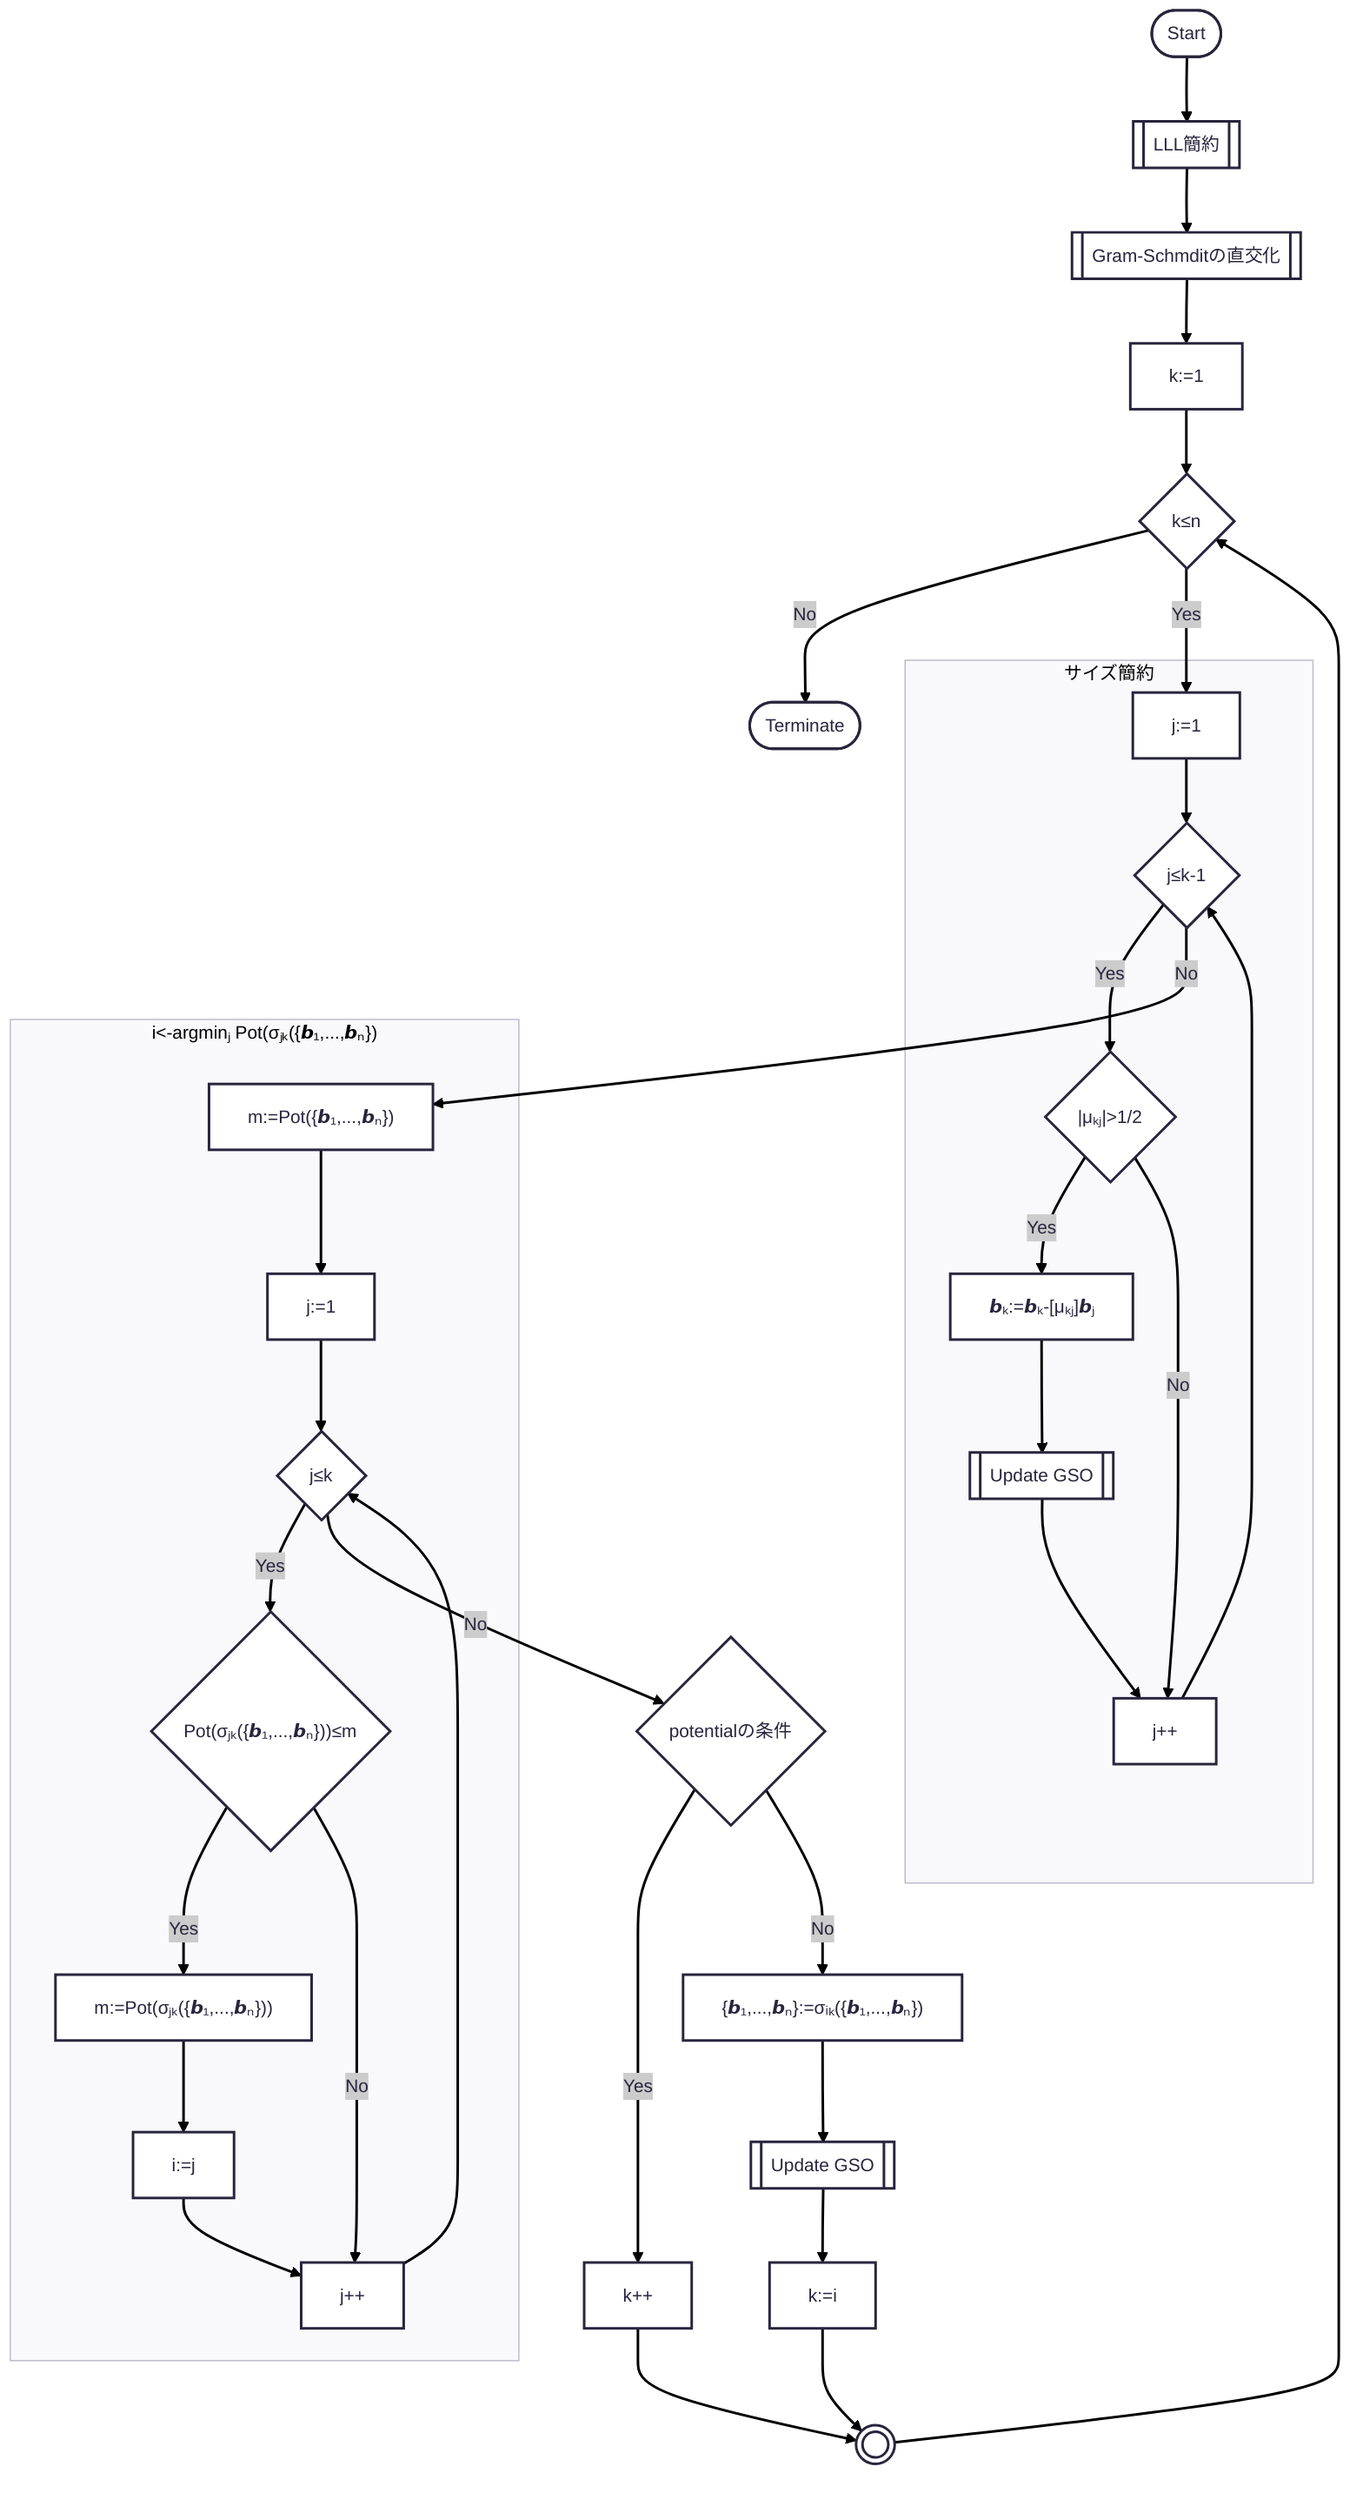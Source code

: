 ---
config:
      theme: redux
---

flowchart TD
    A([Start])
    A --> LLL[[LLL簡約]]
    LLL --> B[[Gram-Schmditの直交化]]
    B --> C[k:=1]
    C --> D{k≤n}
    D -- No --> E([Terminate])
    D -- Yes --> F["j:=1"]
    subgraph サイズ簡約
        F --> G{j≤k-1}
        G -- Yes --> H{"|μₖⱼ|>1/2"}
        H -- Yes --> I["𝙗ₖ:=𝙗ₖ-[μₖⱼ]𝙗ⱼ"]
        I --> J[["Update GSO"]]
        J --> K["j++"]
    end
    H -- No --> K
    K --> G
    G -- No --> L["m:=Pot({𝙗₁,...,𝙗ₙ})"]
    subgraph "i<-argminⱼ Pot(σⱼₖ({𝙗₁,...,𝙗ₙ})"
        L --> M[j:=1]
        M --> N{j≤k}
        N -- Yes --> O{"Pot(σⱼₖ({𝙗₁,...,𝙗ₙ}))≤m"}
        O -- Yes --> PP["m:=Pot(σⱼₖ({𝙗₁,...,𝙗ₙ}))"]
        PP --> P[i:=j]
        O -- No --> Q[j++]
    end
    P --> Q
    Q --> N
    N -- No --> R{potentialの条件}
    R -- Yes --> S[k++]
    R -- No --> T["{𝙗₁,...,𝙗ₙ}:=σᵢₖ({𝙗₁,...,𝙗ₙ})"]
    T --> TT[[Update GSO]]
    TT --> U[k:=i]
    U --> V(((" ")))
    S --> V

    V --> D